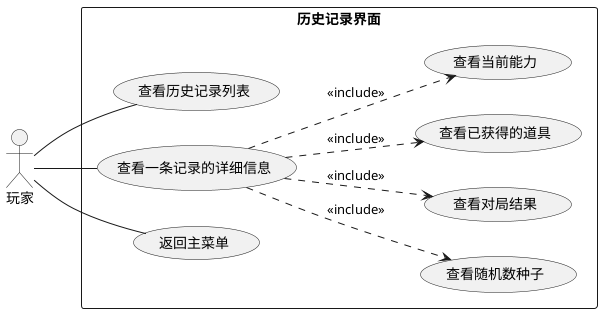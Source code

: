 @startuml gameplay use case
left to right direction

actor "玩家" as p1

rectangle 历史记录界面 {
    usecase check_records_list as "查看历史记录列表"
    
    usecase check_record_detail as "查看一条记录的详细信息"
    
    usecase check_seed as "查看随机数种子"
    usecase check_result as "查看对局结果"
    usecase check_items as "查看已获得的道具"
    usecase check_ability as "查看当前能力"
    usecase return_to_main_menu as "返回主菜单"
    
    check_record_detail ..> check_seed : <<include>>
    check_record_detail ..> check_result : <<include>>
    check_record_detail ..> check_items : <<include>>
    check_record_detail ..> check_ability : <<include>>
}

p1 -- check_records_list
p1 -- check_record_detail
p1 -- return_to_main_menu

@enduml